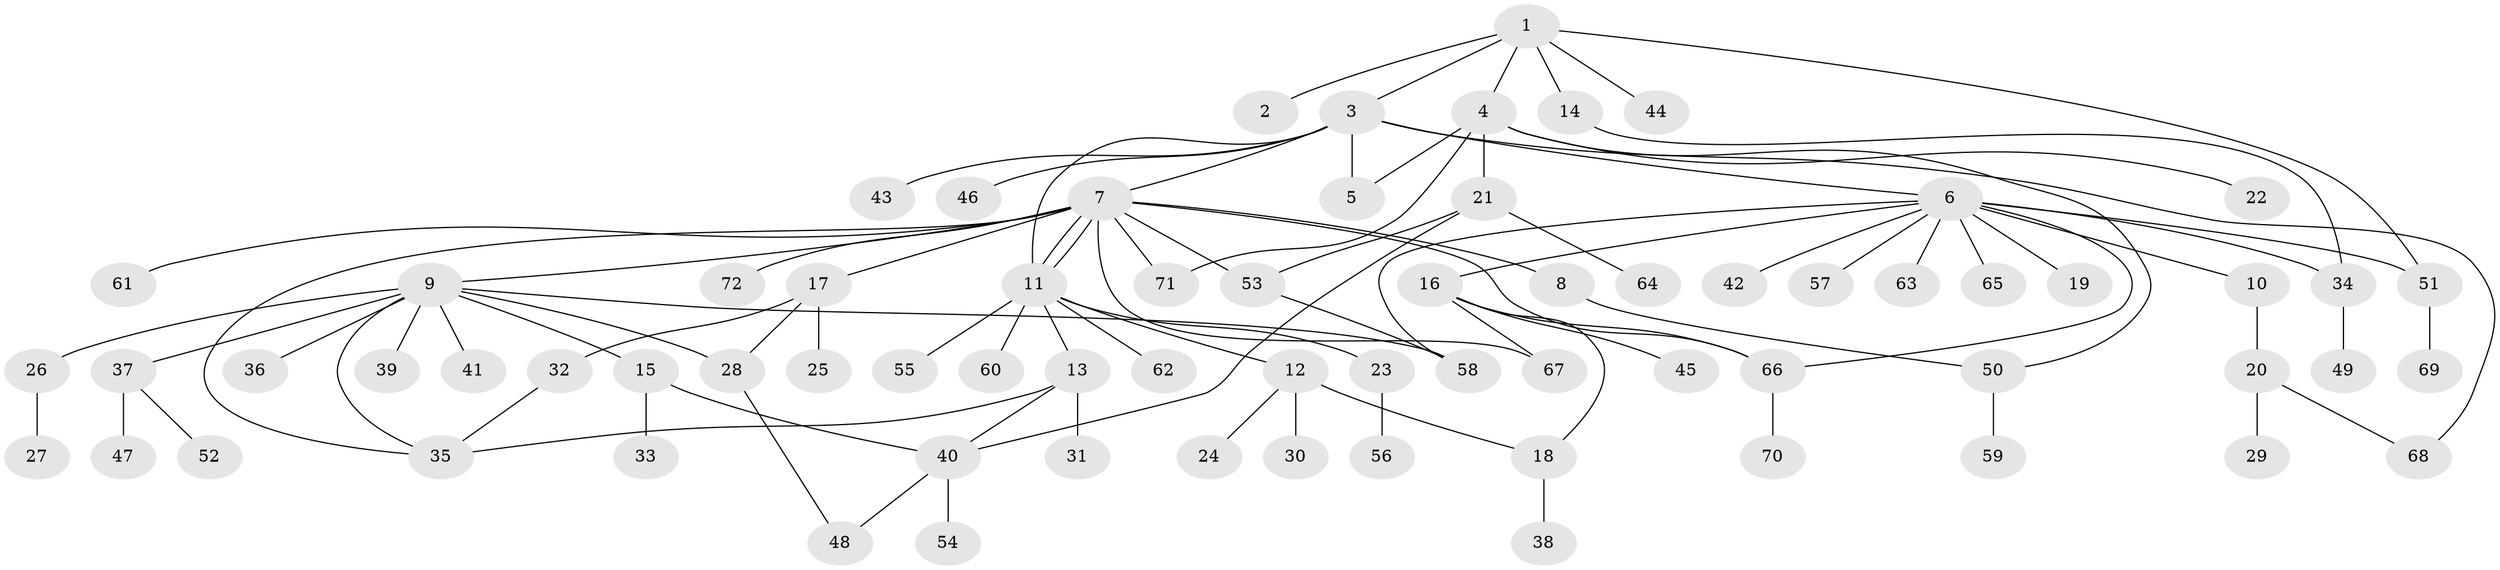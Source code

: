 // coarse degree distribution, {1: 0.6976744186046512, 11: 0.023255813953488372, 8: 0.023255813953488372, 4: 0.023255813953488372, 2: 0.09302325581395349, 9: 0.023255813953488372, 6: 0.046511627906976744, 3: 0.023255813953488372, 5: 0.023255813953488372, 14: 0.023255813953488372}
// Generated by graph-tools (version 1.1) at 2025/51/03/04/25 21:51:57]
// undirected, 72 vertices, 93 edges
graph export_dot {
graph [start="1"]
  node [color=gray90,style=filled];
  1;
  2;
  3;
  4;
  5;
  6;
  7;
  8;
  9;
  10;
  11;
  12;
  13;
  14;
  15;
  16;
  17;
  18;
  19;
  20;
  21;
  22;
  23;
  24;
  25;
  26;
  27;
  28;
  29;
  30;
  31;
  32;
  33;
  34;
  35;
  36;
  37;
  38;
  39;
  40;
  41;
  42;
  43;
  44;
  45;
  46;
  47;
  48;
  49;
  50;
  51;
  52;
  53;
  54;
  55;
  56;
  57;
  58;
  59;
  60;
  61;
  62;
  63;
  64;
  65;
  66;
  67;
  68;
  69;
  70;
  71;
  72;
  1 -- 2;
  1 -- 3;
  1 -- 4;
  1 -- 14;
  1 -- 44;
  1 -- 51;
  3 -- 5;
  3 -- 6;
  3 -- 7;
  3 -- 11;
  3 -- 43;
  3 -- 46;
  3 -- 68;
  4 -- 5;
  4 -- 21;
  4 -- 22;
  4 -- 50;
  4 -- 71;
  6 -- 10;
  6 -- 16;
  6 -- 19;
  6 -- 34;
  6 -- 42;
  6 -- 51;
  6 -- 57;
  6 -- 58;
  6 -- 63;
  6 -- 65;
  6 -- 66;
  7 -- 8;
  7 -- 9;
  7 -- 11;
  7 -- 11;
  7 -- 17;
  7 -- 35;
  7 -- 53;
  7 -- 61;
  7 -- 66;
  7 -- 67;
  7 -- 71;
  7 -- 72;
  8 -- 50;
  9 -- 15;
  9 -- 26;
  9 -- 28;
  9 -- 35;
  9 -- 36;
  9 -- 37;
  9 -- 39;
  9 -- 41;
  9 -- 58;
  10 -- 20;
  11 -- 12;
  11 -- 13;
  11 -- 23;
  11 -- 55;
  11 -- 60;
  11 -- 62;
  12 -- 18;
  12 -- 24;
  12 -- 30;
  13 -- 31;
  13 -- 35;
  13 -- 40;
  14 -- 34;
  15 -- 33;
  15 -- 40;
  16 -- 18;
  16 -- 45;
  16 -- 66;
  16 -- 67;
  17 -- 25;
  17 -- 28;
  17 -- 32;
  18 -- 38;
  20 -- 29;
  20 -- 68;
  21 -- 40;
  21 -- 53;
  21 -- 64;
  23 -- 56;
  26 -- 27;
  28 -- 48;
  32 -- 35;
  34 -- 49;
  37 -- 47;
  37 -- 52;
  40 -- 48;
  40 -- 54;
  50 -- 59;
  51 -- 69;
  53 -- 58;
  66 -- 70;
}

